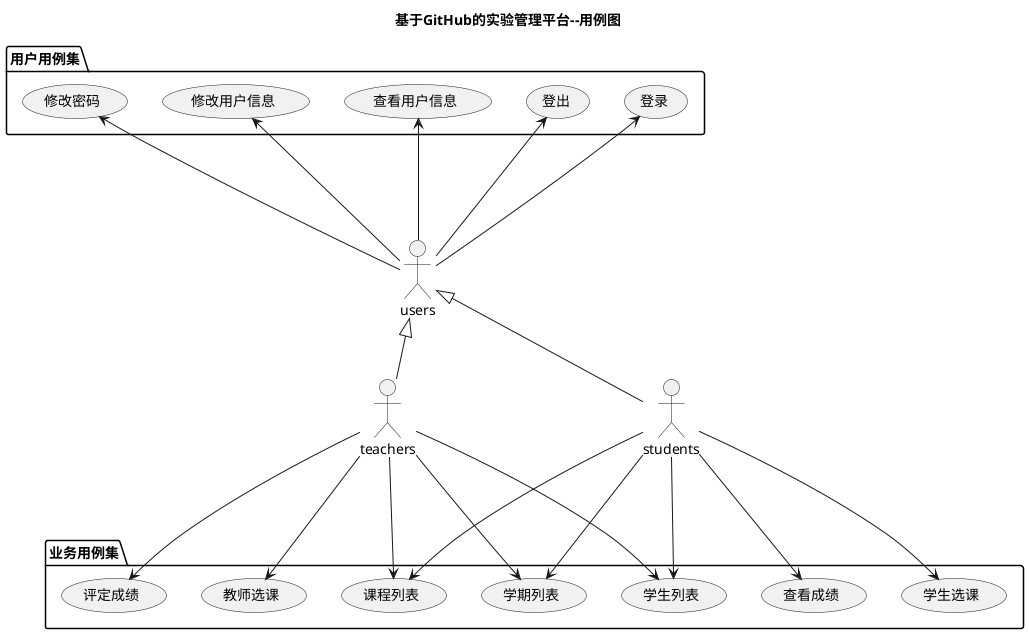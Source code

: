 @startuml
title 基于GitHub的实验管理平台--用例图
actor teachers
actor students
actor users
users <|-- teachers
users <|-- students

package 用户用例集 {
users --up-> (登录)
users --up-> (登出)
users --up-> (查看用户信息)
users --up-> (修改用户信息)
users --up-> (修改密码)
}
package 业务用例集 {
teachers ---> (评定成绩)
teachers ---> (学生列表)
teachers ---> (教师选课)
students ---> (学生列表)
students ---> (查看成绩)
students ---> (学生选课)
teachers --> (课程列表)
students --> (课程列表)
teachers --> (学期列表)
students --> (学期列表)
}

@enduml